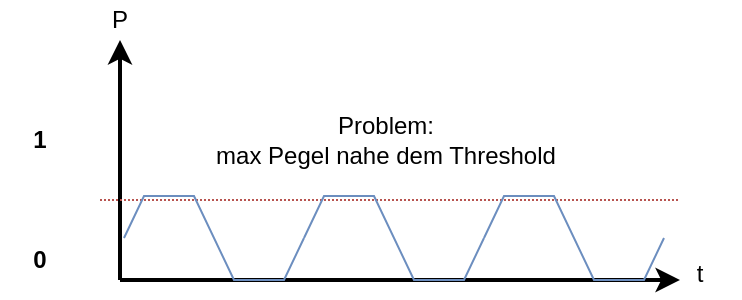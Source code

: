 <mxfile version="13.7.3" type="device"><diagram id="QTCJanDW22ykMDJTOcJp" name="Seite-1"><mxGraphModel dx="782" dy="580" grid="1" gridSize="10" guides="1" tooltips="1" connect="1" arrows="1" fold="1" page="1" pageScale="1" pageWidth="827" pageHeight="1169" math="0" shadow="0"><root><mxCell id="0"/><mxCell id="1" parent="0"/><mxCell id="rexXWx_LjQ6igFkCY_1Y-1" value="" style="group" vertex="1" connectable="0" parent="1"><mxGeometry x="40" y="40" width="370" height="147" as="geometry"/></mxCell><mxCell id="rexXWx_LjQ6igFkCY_1Y-2" value="" style="endArrow=classic;html=1;strokeWidth=2;" edge="1" parent="rexXWx_LjQ6igFkCY_1Y-1"><mxGeometry width="50" height="50" relative="1" as="geometry"><mxPoint x="60" y="140" as="sourcePoint"/><mxPoint x="340" y="140" as="targetPoint"/></mxGeometry></mxCell><mxCell id="rexXWx_LjQ6igFkCY_1Y-3" value="" style="endArrow=classic;html=1;strokeWidth=2;" edge="1" parent="rexXWx_LjQ6igFkCY_1Y-1"><mxGeometry width="50" height="50" relative="1" as="geometry"><mxPoint x="60" y="140" as="sourcePoint"/><mxPoint x="60" y="20" as="targetPoint"/></mxGeometry></mxCell><mxCell id="rexXWx_LjQ6igFkCY_1Y-4" value="P" style="text;html=1;strokeColor=none;fillColor=none;align=center;verticalAlign=middle;whiteSpace=wrap;rounded=0;" vertex="1" parent="rexXWx_LjQ6igFkCY_1Y-1"><mxGeometry x="40" width="40" height="20" as="geometry"/></mxCell><mxCell id="rexXWx_LjQ6igFkCY_1Y-5" value="t" style="text;html=1;strokeColor=none;fillColor=none;align=center;verticalAlign=middle;whiteSpace=wrap;rounded=0;" vertex="1" parent="rexXWx_LjQ6igFkCY_1Y-1"><mxGeometry x="330" y="127" width="40" height="20" as="geometry"/></mxCell><mxCell id="rexXWx_LjQ6igFkCY_1Y-6" value="" style="endArrow=none;dashed=1;html=1;dashPattern=1 1;strokeWidth=1;fillColor=#f8cecc;strokeColor=#b85450;" edge="1" parent="rexXWx_LjQ6igFkCY_1Y-1"><mxGeometry width="50" height="50" relative="1" as="geometry"><mxPoint x="50" y="100" as="sourcePoint"/><mxPoint x="340" y="100" as="targetPoint"/></mxGeometry></mxCell><mxCell id="rexXWx_LjQ6igFkCY_1Y-7" value="0" style="text;html=1;strokeColor=none;fillColor=none;align=center;verticalAlign=middle;whiteSpace=wrap;rounded=0;fontStyle=1" vertex="1" parent="rexXWx_LjQ6igFkCY_1Y-1"><mxGeometry y="120" width="40" height="20" as="geometry"/></mxCell><mxCell id="rexXWx_LjQ6igFkCY_1Y-8" value="1" style="text;html=1;strokeColor=none;fillColor=none;align=center;verticalAlign=middle;whiteSpace=wrap;rounded=0;fontStyle=1" vertex="1" parent="rexXWx_LjQ6igFkCY_1Y-1"><mxGeometry y="60" width="40" height="20" as="geometry"/></mxCell><mxCell id="rexXWx_LjQ6igFkCY_1Y-9" value="" style="group" vertex="1" connectable="0" parent="rexXWx_LjQ6igFkCY_1Y-1"><mxGeometry x="62" y="98" width="270" height="42" as="geometry"/></mxCell><mxCell id="rexXWx_LjQ6igFkCY_1Y-10" value="" style="pointerEvents=1;verticalLabelPosition=bottom;shadow=0;dashed=0;align=center;html=1;verticalAlign=top;shape=mxgraph.electrical.waveforms.slow_square_wave;fillColor=#dae8fc;strokeColor=#6c8ebf;" vertex="1" parent="rexXWx_LjQ6igFkCY_1Y-9"><mxGeometry width="90" height="42" as="geometry"/></mxCell><mxCell id="rexXWx_LjQ6igFkCY_1Y-11" value="" style="pointerEvents=1;verticalLabelPosition=bottom;shadow=0;dashed=0;align=center;html=1;verticalAlign=top;shape=mxgraph.electrical.waveforms.slow_square_wave;fillColor=#dae8fc;strokeColor=#6c8ebf;" vertex="1" parent="rexXWx_LjQ6igFkCY_1Y-9"><mxGeometry x="90" width="90" height="42" as="geometry"/></mxCell><mxCell id="rexXWx_LjQ6igFkCY_1Y-12" value="" style="pointerEvents=1;verticalLabelPosition=bottom;shadow=0;dashed=0;align=center;html=1;verticalAlign=top;shape=mxgraph.electrical.waveforms.slow_square_wave;fillColor=#dae8fc;strokeColor=#6c8ebf;" vertex="1" parent="rexXWx_LjQ6igFkCY_1Y-9"><mxGeometry x="180" width="90" height="42" as="geometry"/></mxCell><mxCell id="rexXWx_LjQ6igFkCY_1Y-13" value="Problem:&lt;br&gt;max Pegel nahe dem Threshold" style="text;html=1;strokeColor=none;fillColor=none;align=center;verticalAlign=middle;whiteSpace=wrap;rounded=0;" vertex="1" parent="rexXWx_LjQ6igFkCY_1Y-1"><mxGeometry x="98" y="60" width="190" height="20" as="geometry"/></mxCell></root></mxGraphModel></diagram></mxfile>